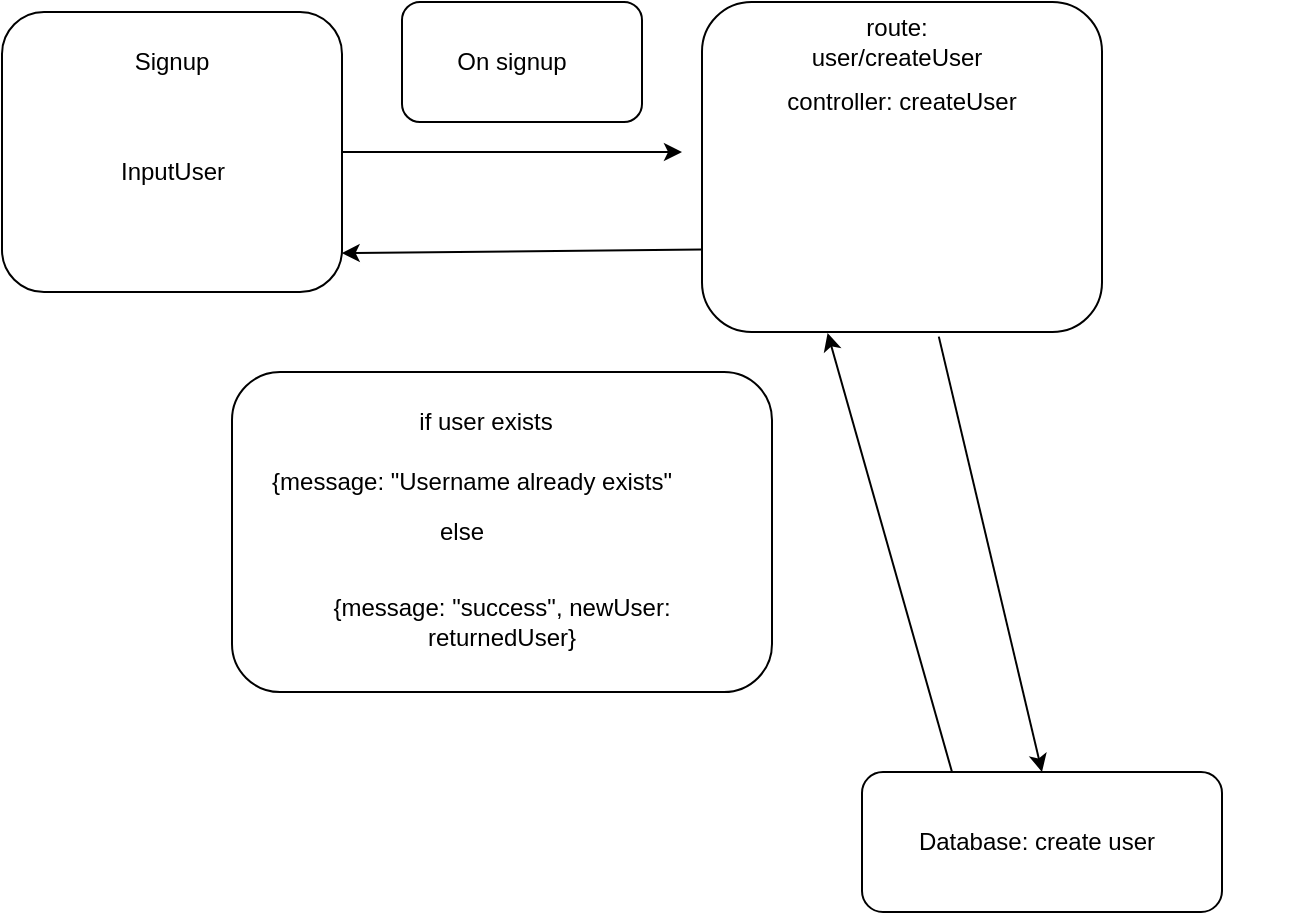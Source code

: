 <mxfile>
    <diagram id="TFbyCKpfPxpV929PJPf6" name="Page-1">
        <mxGraphModel dx="941" dy="543" grid="1" gridSize="10" guides="1" tooltips="1" connect="1" arrows="1" fold="1" page="1" pageScale="1" pageWidth="827" pageHeight="1169" math="0" shadow="0">
            <root>
                <mxCell id="0"/>
                <mxCell id="1" parent="0"/>
                <mxCell id="2" value="" style="rounded=1;whiteSpace=wrap;html=1;" vertex="1" parent="1">
                    <mxGeometry x="50" y="80" width="170" height="140" as="geometry"/>
                </mxCell>
                <mxCell id="3" value="Signup" style="text;html=1;strokeColor=none;fillColor=none;align=center;verticalAlign=middle;whiteSpace=wrap;rounded=0;" vertex="1" parent="1">
                    <mxGeometry x="105" y="90" width="60" height="30" as="geometry"/>
                </mxCell>
                <mxCell id="4" value="InputUser" style="text;html=1;strokeColor=none;fillColor=none;align=center;verticalAlign=middle;whiteSpace=wrap;rounded=0;" vertex="1" parent="1">
                    <mxGeometry x="87.5" y="120" width="95" height="80" as="geometry"/>
                </mxCell>
                <mxCell id="5" value="" style="endArrow=classic;html=1;exitX=1;exitY=0.5;exitDx=0;exitDy=0;" edge="1" parent="1" source="2">
                    <mxGeometry width="50" height="50" relative="1" as="geometry">
                        <mxPoint x="550" y="440" as="sourcePoint"/>
                        <mxPoint x="390" y="150" as="targetPoint"/>
                    </mxGeometry>
                </mxCell>
                <mxCell id="6" value="" style="rounded=1;whiteSpace=wrap;html=1;" vertex="1" parent="1">
                    <mxGeometry x="250" y="75" width="120" height="60" as="geometry"/>
                </mxCell>
                <mxCell id="7" value="On signup" style="text;html=1;strokeColor=none;fillColor=none;align=center;verticalAlign=middle;whiteSpace=wrap;rounded=0;" vertex="1" parent="1">
                    <mxGeometry x="250" y="90" width="110" height="30" as="geometry"/>
                </mxCell>
                <mxCell id="8" value="" style="rounded=1;whiteSpace=wrap;html=1;" vertex="1" parent="1">
                    <mxGeometry x="400" y="75" width="200" height="165" as="geometry"/>
                </mxCell>
                <mxCell id="9" value="controller: createUser" style="text;html=1;strokeColor=none;fillColor=none;align=center;verticalAlign=middle;whiteSpace=wrap;rounded=0;" vertex="1" parent="1">
                    <mxGeometry x="425" y="110" width="150" height="30" as="geometry"/>
                </mxCell>
                <mxCell id="10" value="route: user/createUser" style="text;html=1;strokeColor=none;fillColor=none;align=center;verticalAlign=middle;whiteSpace=wrap;rounded=0;" vertex="1" parent="1">
                    <mxGeometry x="440" y="80" width="115" height="30" as="geometry"/>
                </mxCell>
                <mxCell id="11" value="" style="endArrow=classic;html=1;exitX=0;exitY=0.75;exitDx=0;exitDy=0;entryX=0.999;entryY=0.861;entryDx=0;entryDy=0;entryPerimeter=0;" edge="1" parent="1" source="8" target="2">
                    <mxGeometry width="50" height="50" relative="1" as="geometry">
                        <mxPoint x="420" y="330" as="sourcePoint"/>
                        <mxPoint x="470" y="280" as="targetPoint"/>
                    </mxGeometry>
                </mxCell>
                <mxCell id="12" value="" style="rounded=1;whiteSpace=wrap;html=1;" vertex="1" parent="1">
                    <mxGeometry x="165" y="260" width="270" height="160" as="geometry"/>
                </mxCell>
                <mxCell id="13" value="if user exists" style="text;html=1;strokeColor=none;fillColor=none;align=center;verticalAlign=middle;whiteSpace=wrap;rounded=0;" vertex="1" parent="1">
                    <mxGeometry x="182.5" y="270" width="217.5" height="30" as="geometry"/>
                </mxCell>
                <mxCell id="14" value="{message: &quot;Username already exists&quot;" style="text;html=1;strokeColor=none;fillColor=none;align=center;verticalAlign=middle;whiteSpace=wrap;rounded=0;" vertex="1" parent="1">
                    <mxGeometry x="180" y="300" width="210" height="30" as="geometry"/>
                </mxCell>
                <mxCell id="15" value="" style="rounded=1;whiteSpace=wrap;html=1;" vertex="1" parent="1">
                    <mxGeometry x="480" y="460" width="180" height="70" as="geometry"/>
                </mxCell>
                <mxCell id="16" value="" style="endArrow=classic;html=1;exitX=0.592;exitY=1.014;exitDx=0;exitDy=0;exitPerimeter=0;entryX=0.5;entryY=0;entryDx=0;entryDy=0;" edge="1" parent="1" source="8" target="15">
                    <mxGeometry width="50" height="50" relative="1" as="geometry">
                        <mxPoint x="570" y="430" as="sourcePoint"/>
                        <mxPoint x="620" y="380" as="targetPoint"/>
                    </mxGeometry>
                </mxCell>
                <mxCell id="17" value="Database: create user" style="text;html=1;strokeColor=none;fillColor=none;align=center;verticalAlign=middle;whiteSpace=wrap;rounded=0;" vertex="1" parent="1">
                    <mxGeometry x="435" y="480" width="265" height="30" as="geometry"/>
                </mxCell>
                <mxCell id="18" value="" style="endArrow=classic;html=1;exitX=0.25;exitY=0;exitDx=0;exitDy=0;entryX=0.314;entryY=1.003;entryDx=0;entryDy=0;entryPerimeter=0;" edge="1" parent="1" source="15" target="8">
                    <mxGeometry width="50" height="50" relative="1" as="geometry">
                        <mxPoint x="540" y="480" as="sourcePoint"/>
                        <mxPoint x="590" y="430" as="targetPoint"/>
                    </mxGeometry>
                </mxCell>
                <mxCell id="19" value="else" style="text;html=1;strokeColor=none;fillColor=none;align=center;verticalAlign=middle;whiteSpace=wrap;rounded=0;" vertex="1" parent="1">
                    <mxGeometry x="250" y="325" width="60" height="30" as="geometry"/>
                </mxCell>
                <mxCell id="20" value="{message: &quot;success&quot;, newUser: returnedUser}" style="text;html=1;strokeColor=none;fillColor=none;align=center;verticalAlign=middle;whiteSpace=wrap;rounded=0;" vertex="1" parent="1">
                    <mxGeometry x="180" y="370" width="240" height="30" as="geometry"/>
                </mxCell>
            </root>
        </mxGraphModel>
    </diagram>
</mxfile>